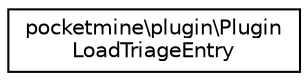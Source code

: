 digraph "Graphical Class Hierarchy"
{
 // INTERACTIVE_SVG=YES
 // LATEX_PDF_SIZE
  edge [fontname="Helvetica",fontsize="10",labelfontname="Helvetica",labelfontsize="10"];
  node [fontname="Helvetica",fontsize="10",shape=record];
  rankdir="LR";
  Node0 [label="pocketmine\\plugin\\Plugin\lLoadTriageEntry",height=0.2,width=0.4,color="black", fillcolor="white", style="filled",URL="$d2/dd6/classpocketmine_1_1plugin_1_1_plugin_load_triage_entry.html",tooltip=" "];
}
